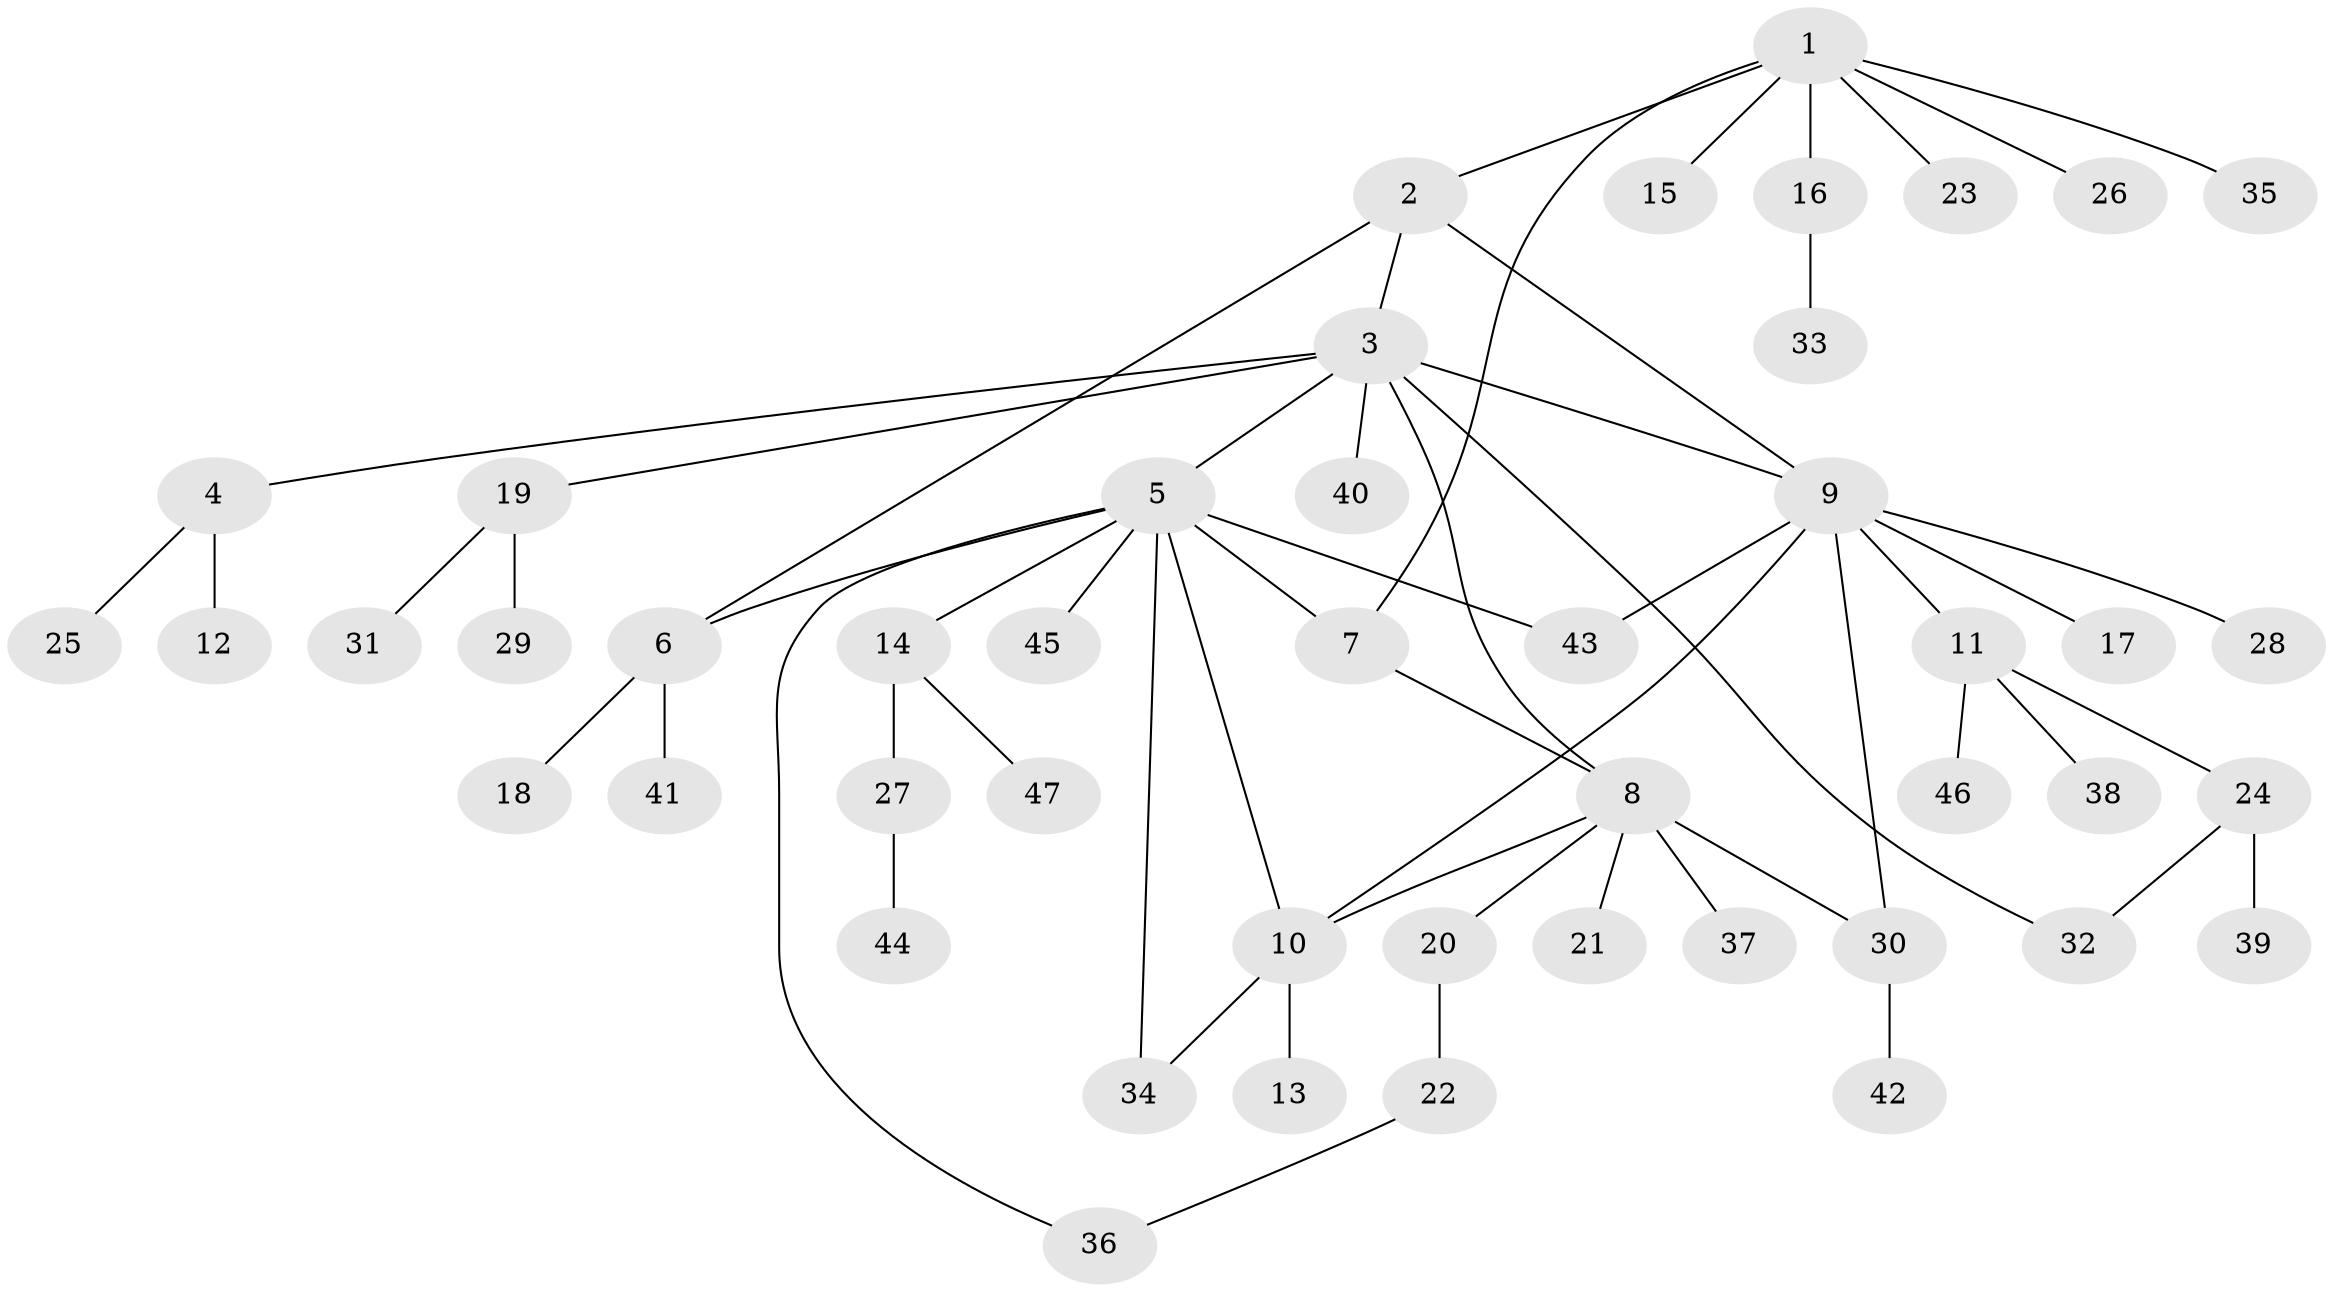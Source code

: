 // Generated by graph-tools (version 1.1) at 2025/50/03/09/25 03:50:31]
// undirected, 47 vertices, 57 edges
graph export_dot {
graph [start="1"]
  node [color=gray90,style=filled];
  1;
  2;
  3;
  4;
  5;
  6;
  7;
  8;
  9;
  10;
  11;
  12;
  13;
  14;
  15;
  16;
  17;
  18;
  19;
  20;
  21;
  22;
  23;
  24;
  25;
  26;
  27;
  28;
  29;
  30;
  31;
  32;
  33;
  34;
  35;
  36;
  37;
  38;
  39;
  40;
  41;
  42;
  43;
  44;
  45;
  46;
  47;
  1 -- 2;
  1 -- 7;
  1 -- 15;
  1 -- 16;
  1 -- 23;
  1 -- 26;
  1 -- 35;
  2 -- 3;
  2 -- 6;
  2 -- 9;
  3 -- 4;
  3 -- 5;
  3 -- 8;
  3 -- 9;
  3 -- 19;
  3 -- 32;
  3 -- 40;
  4 -- 12;
  4 -- 25;
  5 -- 6;
  5 -- 7;
  5 -- 10;
  5 -- 14;
  5 -- 34;
  5 -- 36;
  5 -- 43;
  5 -- 45;
  6 -- 18;
  6 -- 41;
  7 -- 8;
  8 -- 10;
  8 -- 20;
  8 -- 21;
  8 -- 30;
  8 -- 37;
  9 -- 10;
  9 -- 11;
  9 -- 17;
  9 -- 28;
  9 -- 30;
  9 -- 43;
  10 -- 13;
  10 -- 34;
  11 -- 24;
  11 -- 38;
  11 -- 46;
  14 -- 27;
  14 -- 47;
  16 -- 33;
  19 -- 29;
  19 -- 31;
  20 -- 22;
  22 -- 36;
  24 -- 32;
  24 -- 39;
  27 -- 44;
  30 -- 42;
}
